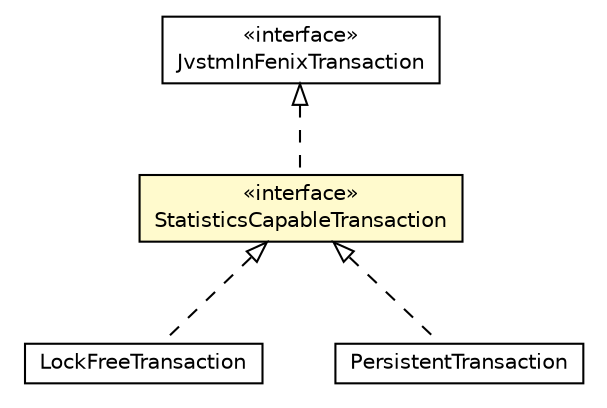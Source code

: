 #!/usr/local/bin/dot
#
# Class diagram 
# Generated by UMLGraph version 5.1 (http://www.umlgraph.org/)
#

digraph G {
	edge [fontname="Helvetica",fontsize=10,labelfontname="Helvetica",labelfontsize=10];
	node [fontname="Helvetica",fontsize=10,shape=plaintext];
	nodesep=0.25;
	ranksep=0.5;
	// pt.ist.fenixframework.backend.jvstm.pstm.LockFreeTransaction
	c103365 [label=<<table title="pt.ist.fenixframework.backend.jvstm.pstm.LockFreeTransaction" border="0" cellborder="1" cellspacing="0" cellpadding="2" port="p" href="./LockFreeTransaction.html">
		<tr><td><table border="0" cellspacing="0" cellpadding="1">
<tr><td align="center" balign="center"> LockFreeTransaction </td></tr>
		</table></td></tr>
		</table>>, fontname="Helvetica", fontcolor="black", fontsize=10.0];
	// pt.ist.fenixframework.backend.jvstm.pstm.StatisticsCapableTransaction
	c103382 [label=<<table title="pt.ist.fenixframework.backend.jvstm.pstm.StatisticsCapableTransaction" border="0" cellborder="1" cellspacing="0" cellpadding="2" port="p" bgcolor="lemonChiffon" href="./StatisticsCapableTransaction.html">
		<tr><td><table border="0" cellspacing="0" cellpadding="1">
<tr><td align="center" balign="center"> &#171;interface&#187; </td></tr>
<tr><td align="center" balign="center"> StatisticsCapableTransaction </td></tr>
		</table></td></tr>
		</table>>, fontname="Helvetica", fontcolor="black", fontsize=10.0];
	// pt.ist.fenixframework.backend.jvstm.pstm.PersistentTransaction
	c103384 [label=<<table title="pt.ist.fenixframework.backend.jvstm.pstm.PersistentTransaction" border="0" cellborder="1" cellspacing="0" cellpadding="2" port="p" href="./PersistentTransaction.html">
		<tr><td><table border="0" cellspacing="0" cellpadding="1">
<tr><td align="center" balign="center"> PersistentTransaction </td></tr>
		</table></td></tr>
		</table>>, fontname="Helvetica", fontcolor="black", fontsize=10.0];
	// pt.ist.fenixframework.backend.jvstm.pstm.JvstmInFenixTransaction
	c103391 [label=<<table title="pt.ist.fenixframework.backend.jvstm.pstm.JvstmInFenixTransaction" border="0" cellborder="1" cellspacing="0" cellpadding="2" port="p" href="./JvstmInFenixTransaction.html">
		<tr><td><table border="0" cellspacing="0" cellpadding="1">
<tr><td align="center" balign="center"> &#171;interface&#187; </td></tr>
<tr><td align="center" balign="center"> JvstmInFenixTransaction </td></tr>
		</table></td></tr>
		</table>>, fontname="Helvetica", fontcolor="black", fontsize=10.0];
	//pt.ist.fenixframework.backend.jvstm.pstm.LockFreeTransaction implements pt.ist.fenixframework.backend.jvstm.pstm.StatisticsCapableTransaction
	c103382:p -> c103365:p [dir=back,arrowtail=empty,style=dashed];
	//pt.ist.fenixframework.backend.jvstm.pstm.StatisticsCapableTransaction implements pt.ist.fenixframework.backend.jvstm.pstm.JvstmInFenixTransaction
	c103391:p -> c103382:p [dir=back,arrowtail=empty,style=dashed];
	//pt.ist.fenixframework.backend.jvstm.pstm.PersistentTransaction implements pt.ist.fenixframework.backend.jvstm.pstm.StatisticsCapableTransaction
	c103382:p -> c103384:p [dir=back,arrowtail=empty,style=dashed];
}

